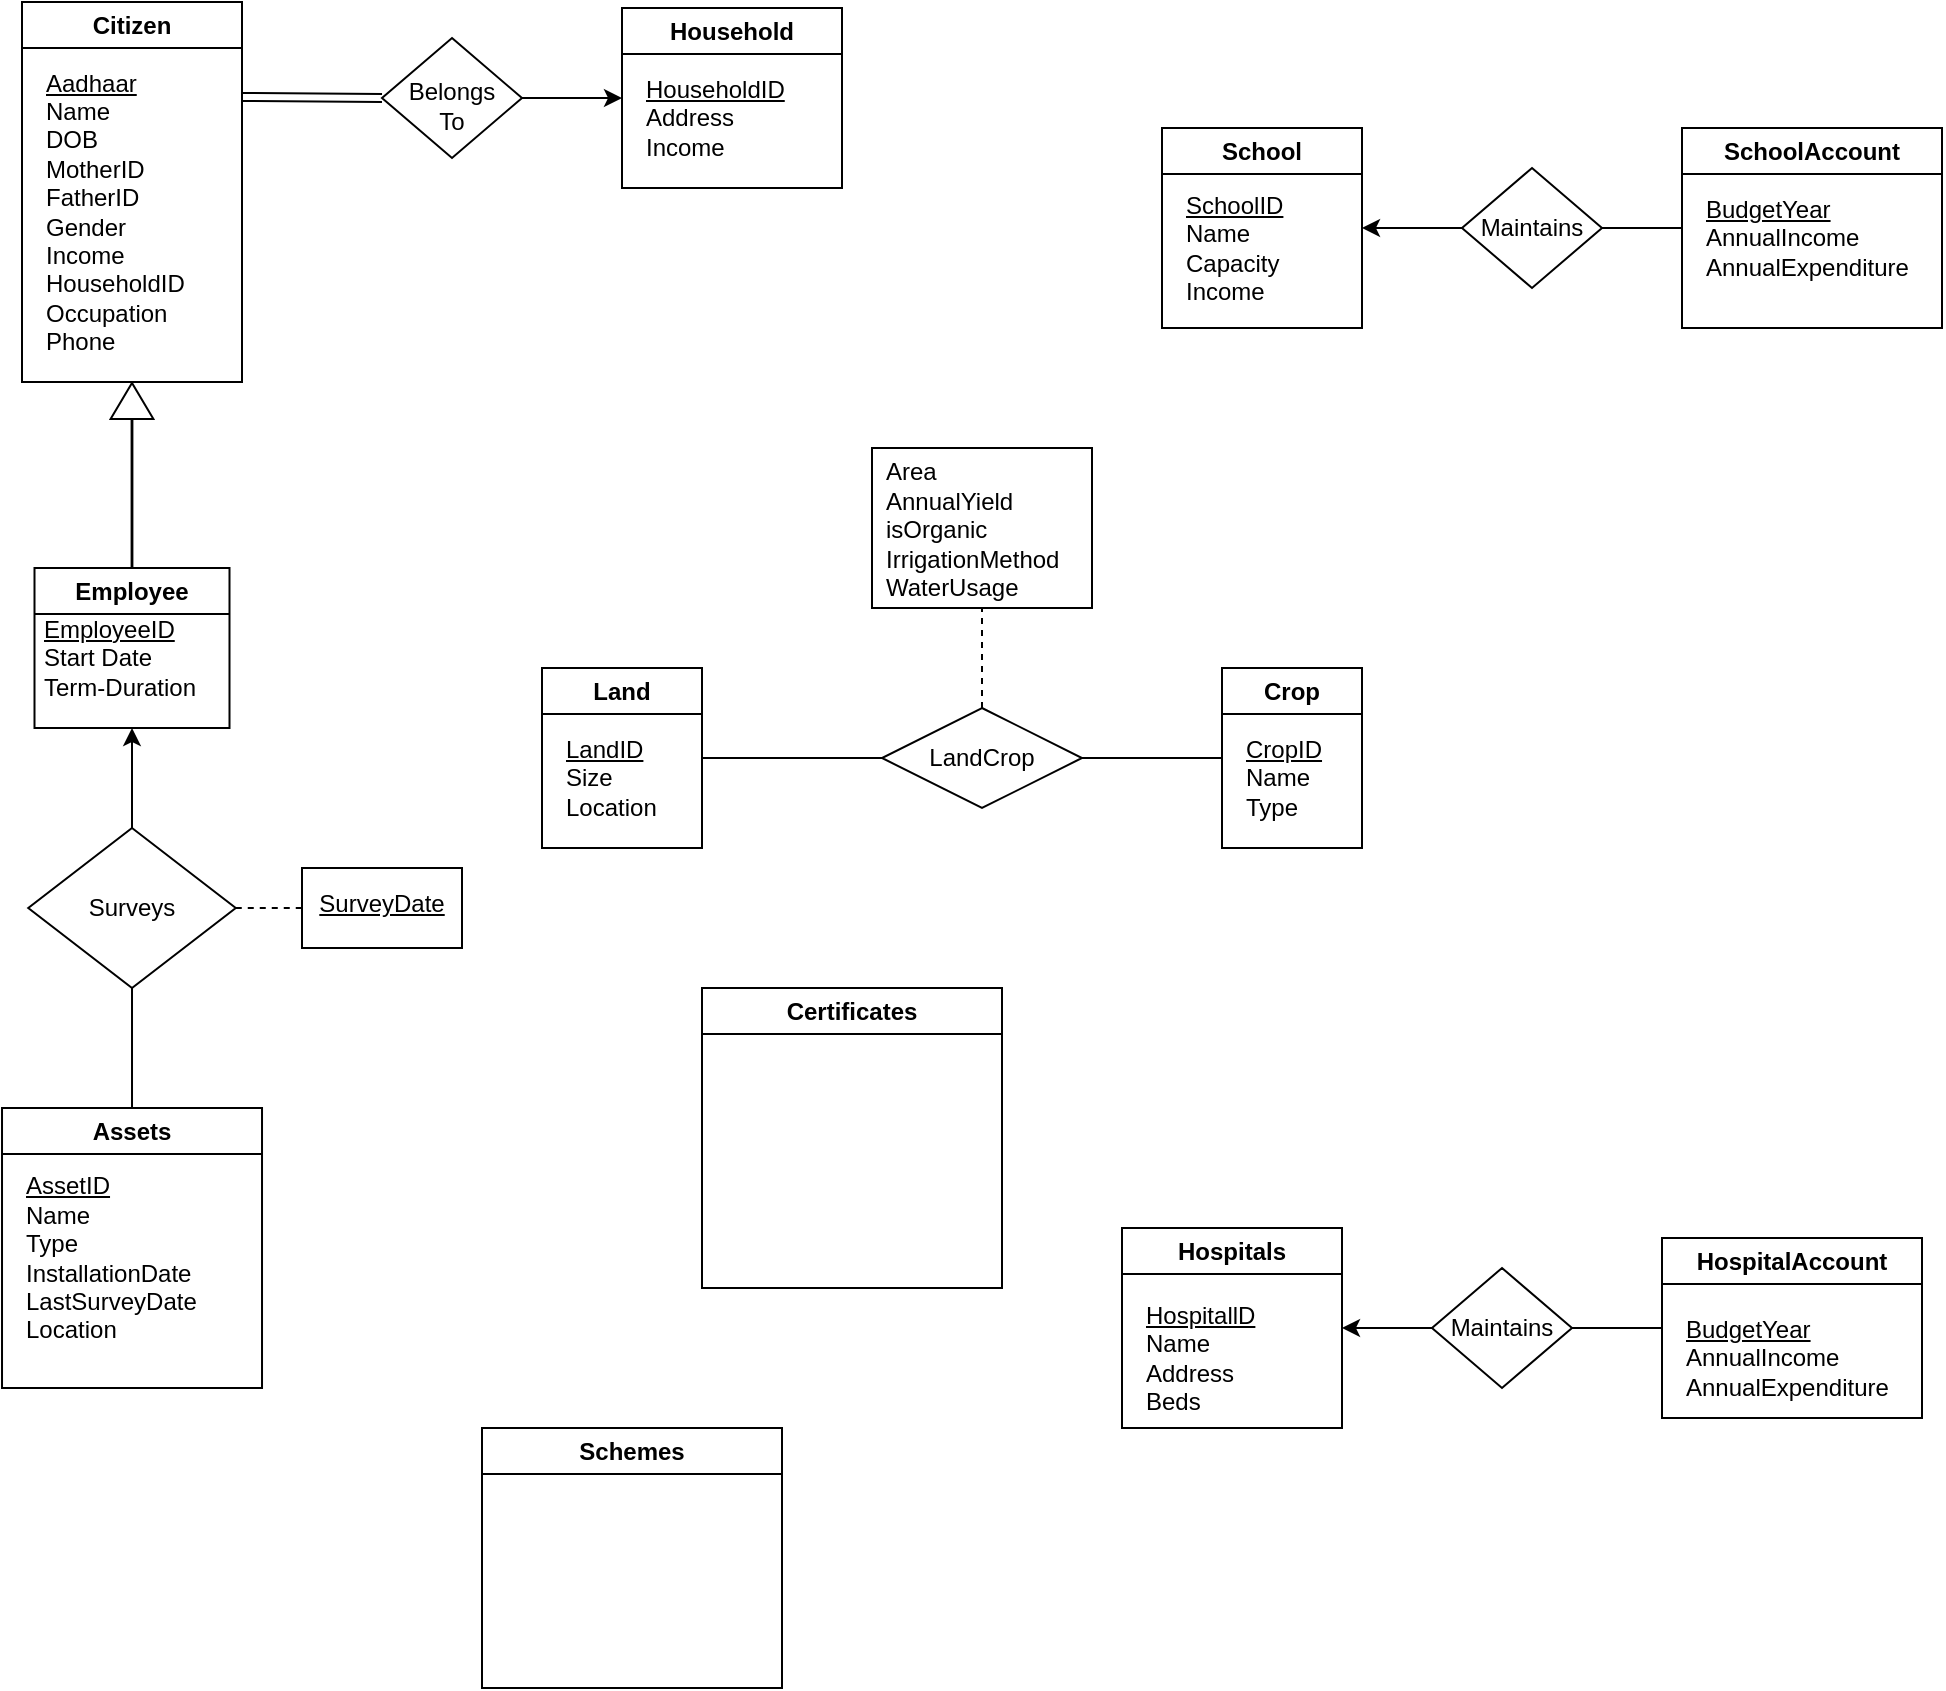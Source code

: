 <mxfile version="26.0.16">
  <diagram name="Page-1" id="xlPOJEpFGTMCNW6hLCcL">
    <mxGraphModel dx="821" dy="415" grid="1" gridSize="10" guides="1" tooltips="1" connect="1" arrows="1" fold="1" page="1" pageScale="1" pageWidth="1169" pageHeight="1654" math="0" shadow="0">
      <root>
        <mxCell id="0" />
        <mxCell id="1" parent="0" />
        <mxCell id="tCC1x4YOR8sQ6aWQIFP9-16" value="Citizen" style="swimlane;whiteSpace=wrap;html=1;" vertex="1" parent="1">
          <mxGeometry x="170" y="87" width="110" height="190" as="geometry" />
        </mxCell>
        <mxCell id="tCC1x4YOR8sQ6aWQIFP9-29" value="&lt;div&gt;&lt;u&gt;Aadhaar&lt;/u&gt;&lt;/div&gt;&lt;div&gt;&lt;span style=&quot;background-color: transparent; color: light-dark(rgb(0, 0, 0), rgb(255, 255, 255));&quot;&gt;Name&lt;/span&gt;&lt;/div&gt;&lt;div&gt;DOB&lt;/div&gt;&lt;div&gt;MotherID&lt;/div&gt;&lt;div&gt;FatherID&lt;/div&gt;&lt;div&gt;Gender&lt;/div&gt;&lt;div&gt;Income&lt;/div&gt;&lt;div&gt;HouseholdID&lt;/div&gt;&lt;div&gt;Occupation&lt;/div&gt;&lt;div&gt;Phone&amp;nbsp;&lt;/div&gt;" style="text;html=1;align=left;verticalAlign=middle;whiteSpace=wrap;rounded=0;" vertex="1" parent="tCC1x4YOR8sQ6aWQIFP9-16">
          <mxGeometry x="10" y="30" width="80" height="150" as="geometry" />
        </mxCell>
        <mxCell id="tCC1x4YOR8sQ6aWQIFP9-17" value="Certificates" style="swimlane;whiteSpace=wrap;html=1;" vertex="1" parent="1">
          <mxGeometry x="510" y="580" width="150" height="150" as="geometry" />
        </mxCell>
        <mxCell id="tCC1x4YOR8sQ6aWQIFP9-18" value="Land" style="swimlane;whiteSpace=wrap;html=1;" vertex="1" parent="1">
          <mxGeometry x="430" y="420" width="80" height="90" as="geometry" />
        </mxCell>
        <mxCell id="tCC1x4YOR8sQ6aWQIFP9-38" value="&lt;u&gt;LandID&lt;/u&gt;&lt;div&gt;Size&lt;/div&gt;&lt;div&gt;Location&lt;/div&gt;" style="text;html=1;align=left;verticalAlign=middle;whiteSpace=wrap;rounded=0;" vertex="1" parent="tCC1x4YOR8sQ6aWQIFP9-18">
          <mxGeometry x="10" y="30" width="65" height="50" as="geometry" />
        </mxCell>
        <mxCell id="tCC1x4YOR8sQ6aWQIFP9-19" value="Household" style="swimlane;whiteSpace=wrap;html=1;" vertex="1" parent="1">
          <mxGeometry x="470" y="90" width="110" height="90" as="geometry" />
        </mxCell>
        <mxCell id="tCC1x4YOR8sQ6aWQIFP9-73" value="&lt;div&gt;&lt;u&gt;HouseholdID&lt;/u&gt;&lt;/div&gt;&lt;div&gt;Address&lt;/div&gt;&lt;div&gt;Income&lt;/div&gt;" style="text;html=1;align=left;verticalAlign=middle;whiteSpace=wrap;rounded=0;" vertex="1" parent="tCC1x4YOR8sQ6aWQIFP9-19">
          <mxGeometry x="10" y="30" width="90" height="50" as="geometry" />
        </mxCell>
        <mxCell id="tCC1x4YOR8sQ6aWQIFP9-20" value="School" style="swimlane;whiteSpace=wrap;html=1;" vertex="1" parent="1">
          <mxGeometry x="740" y="150" width="100" height="100" as="geometry" />
        </mxCell>
        <mxCell id="tCC1x4YOR8sQ6aWQIFP9-49" value="&lt;div&gt;&lt;u&gt;SchoolID&lt;/u&gt;&lt;/div&gt;&lt;div&gt;Name&lt;/div&gt;&lt;div&gt;Capacity&lt;/div&gt;&lt;div&gt;Income&lt;/div&gt;" style="text;html=1;align=left;verticalAlign=middle;whiteSpace=wrap;rounded=0;" vertex="1" parent="tCC1x4YOR8sQ6aWQIFP9-20">
          <mxGeometry x="10" y="30" width="70" height="60" as="geometry" />
        </mxCell>
        <mxCell id="tCC1x4YOR8sQ6aWQIFP9-21" value="Crop" style="swimlane;whiteSpace=wrap;html=1;" vertex="1" parent="1">
          <mxGeometry x="770" y="420" width="70" height="90" as="geometry" />
        </mxCell>
        <mxCell id="tCC1x4YOR8sQ6aWQIFP9-39" value="&lt;u&gt;CropID&lt;/u&gt;&lt;div&gt;Name&lt;/div&gt;&lt;div&gt;Type&lt;/div&gt;" style="text;html=1;align=left;verticalAlign=middle;whiteSpace=wrap;rounded=0;" vertex="1" parent="tCC1x4YOR8sQ6aWQIFP9-21">
          <mxGeometry x="10" y="30" width="60" height="50" as="geometry" />
        </mxCell>
        <mxCell id="tCC1x4YOR8sQ6aWQIFP9-22" value="SchoolAccount" style="swimlane;whiteSpace=wrap;html=1;" vertex="1" parent="1">
          <mxGeometry x="1000" y="150" width="130" height="100" as="geometry" />
        </mxCell>
        <mxCell id="tCC1x4YOR8sQ6aWQIFP9-50" value="&lt;div&gt;&lt;span style=&quot;background-color: transparent; color: light-dark(rgb(0, 0, 0), rgb(255, 255, 255));&quot;&gt;&lt;u&gt;BudgetYear&lt;/u&gt;&lt;/span&gt;&lt;/div&gt;&lt;div&gt;AnnualIncome&lt;/div&gt;&lt;div&gt;AnnualExpenditure&lt;/div&gt;" style="text;html=1;align=left;verticalAlign=middle;whiteSpace=wrap;rounded=0;" vertex="1" parent="tCC1x4YOR8sQ6aWQIFP9-22">
          <mxGeometry x="10" y="30" width="110" height="50" as="geometry" />
        </mxCell>
        <mxCell id="tCC1x4YOR8sQ6aWQIFP9-23" value="HospitalAccount" style="swimlane;whiteSpace=wrap;html=1;" vertex="1" parent="1">
          <mxGeometry x="990" y="705" width="130" height="90" as="geometry" />
        </mxCell>
        <mxCell id="tCC1x4YOR8sQ6aWQIFP9-53" value="&lt;div&gt;&lt;span style=&quot;background-color: transparent; color: light-dark(rgb(0, 0, 0), rgb(255, 255, 255));&quot;&gt;&lt;u&gt;BudgetYear&lt;/u&gt;&lt;/span&gt;&lt;/div&gt;&lt;div&gt;AnnualIncome&lt;/div&gt;&lt;div&gt;AnnualExpenditure&lt;/div&gt;" style="text;html=1;align=left;verticalAlign=middle;whiteSpace=wrap;rounded=0;" vertex="1" parent="tCC1x4YOR8sQ6aWQIFP9-23">
          <mxGeometry x="10" y="35" width="110" height="50" as="geometry" />
        </mxCell>
        <mxCell id="tCC1x4YOR8sQ6aWQIFP9-24" value="Hospitals" style="swimlane;whiteSpace=wrap;html=1;" vertex="1" parent="1">
          <mxGeometry x="720" y="700" width="110" height="100" as="geometry" />
        </mxCell>
        <mxCell id="tCC1x4YOR8sQ6aWQIFP9-52" value="&lt;div&gt;&lt;u&gt;HospitallD&lt;/u&gt;&lt;/div&gt;&lt;div&gt;Name&lt;/div&gt;&lt;div&gt;Address&lt;/div&gt;&lt;div&gt;Beds&lt;/div&gt;" style="text;html=1;align=left;verticalAlign=middle;whiteSpace=wrap;rounded=0;" vertex="1" parent="tCC1x4YOR8sQ6aWQIFP9-24">
          <mxGeometry x="10" y="30" width="90" height="70" as="geometry" />
        </mxCell>
        <mxCell id="tCC1x4YOR8sQ6aWQIFP9-25" value="Schemes" style="swimlane;whiteSpace=wrap;html=1;" vertex="1" parent="1">
          <mxGeometry x="400" y="800" width="150" height="130" as="geometry" />
        </mxCell>
        <mxCell id="tCC1x4YOR8sQ6aWQIFP9-26" value="Assets" style="swimlane;whiteSpace=wrap;html=1;startSize=23;" vertex="1" parent="1">
          <mxGeometry x="160.01" y="640" width="130" height="140" as="geometry" />
        </mxCell>
        <mxCell id="tCC1x4YOR8sQ6aWQIFP9-54" value="&lt;div&gt;&lt;u&gt;AssetID&lt;/u&gt;&lt;/div&gt;&lt;div&gt;Name&lt;/div&gt;&lt;div&gt;Type&lt;/div&gt;&lt;div&gt;InstallationDate&lt;/div&gt;&lt;div&gt;LastSurveyDate&lt;/div&gt;&lt;div&gt;Location&lt;/div&gt;" style="text;html=1;align=left;verticalAlign=middle;whiteSpace=wrap;rounded=0;" vertex="1" parent="tCC1x4YOR8sQ6aWQIFP9-26">
          <mxGeometry x="10" y="30" width="100" height="90" as="geometry" />
        </mxCell>
        <mxCell id="tCC1x4YOR8sQ6aWQIFP9-28" value="Employee" style="swimlane;whiteSpace=wrap;html=1;" vertex="1" parent="1">
          <mxGeometry x="176.25" y="370" width="97.5" height="80" as="geometry" />
        </mxCell>
        <mxCell id="tCC1x4YOR8sQ6aWQIFP9-32" value="&lt;div&gt;&lt;u&gt;EmployeeID&lt;/u&gt;&lt;/div&gt;&lt;div&gt;&lt;span style=&quot;background-color: transparent; color: light-dark(rgb(0, 0, 0), rgb(255, 255, 255));&quot;&gt;Start Date&lt;/span&gt;&lt;/div&gt;&lt;div&gt;Term-Duration&lt;/div&gt;" style="text;html=1;align=left;verticalAlign=middle;whiteSpace=wrap;rounded=0;" vertex="1" parent="tCC1x4YOR8sQ6aWQIFP9-28">
          <mxGeometry x="3.12" y="20" width="85" height="50" as="geometry" />
        </mxCell>
        <mxCell id="tCC1x4YOR8sQ6aWQIFP9-36" value="" style="shape=flexArrow;endArrow=classic;html=1;rounded=0;entryX=0.5;entryY=1;entryDx=0;entryDy=0;exitX=0.5;exitY=0;exitDx=0;exitDy=0;width=0.4;endSize=5.668;" edge="1" parent="1" source="tCC1x4YOR8sQ6aWQIFP9-28" target="tCC1x4YOR8sQ6aWQIFP9-16">
          <mxGeometry width="50" height="50" relative="1" as="geometry">
            <mxPoint x="330" y="380" as="sourcePoint" />
            <mxPoint x="380" y="330" as="targetPoint" />
          </mxGeometry>
        </mxCell>
        <mxCell id="tCC1x4YOR8sQ6aWQIFP9-40" value="" style="rhombus;whiteSpace=wrap;html=1;" vertex="1" parent="1">
          <mxGeometry x="600" y="440" width="100" height="50" as="geometry" />
        </mxCell>
        <mxCell id="tCC1x4YOR8sQ6aWQIFP9-41" value="LandCrop" style="text;html=1;align=center;verticalAlign=middle;whiteSpace=wrap;rounded=0;" vertex="1" parent="1">
          <mxGeometry x="620" y="450" width="60" height="30" as="geometry" />
        </mxCell>
        <mxCell id="tCC1x4YOR8sQ6aWQIFP9-43" value="" style="endArrow=none;html=1;rounded=0;entryX=0;entryY=0.5;entryDx=0;entryDy=0;exitX=1;exitY=0.5;exitDx=0;exitDy=0;" edge="1" parent="1" source="tCC1x4YOR8sQ6aWQIFP9-18" target="tCC1x4YOR8sQ6aWQIFP9-40">
          <mxGeometry width="50" height="50" relative="1" as="geometry">
            <mxPoint x="460" y="440" as="sourcePoint" />
            <mxPoint x="510" y="390" as="targetPoint" />
          </mxGeometry>
        </mxCell>
        <mxCell id="tCC1x4YOR8sQ6aWQIFP9-44" value="" style="endArrow=none;html=1;rounded=0;entryX=0;entryY=0.5;entryDx=0;entryDy=0;exitX=1;exitY=0.5;exitDx=0;exitDy=0;" edge="1" parent="1" source="tCC1x4YOR8sQ6aWQIFP9-40" target="tCC1x4YOR8sQ6aWQIFP9-21">
          <mxGeometry width="50" height="50" relative="1" as="geometry">
            <mxPoint x="460" y="440" as="sourcePoint" />
            <mxPoint x="510" y="390" as="targetPoint" />
          </mxGeometry>
        </mxCell>
        <mxCell id="tCC1x4YOR8sQ6aWQIFP9-46" value="" style="endArrow=none;dashed=1;html=1;rounded=0;exitX=0.5;exitY=0;exitDx=0;exitDy=0;entryX=0.5;entryY=1;entryDx=0;entryDy=0;" edge="1" parent="1" source="tCC1x4YOR8sQ6aWQIFP9-40" target="tCC1x4YOR8sQ6aWQIFP9-47">
          <mxGeometry width="50" height="50" relative="1" as="geometry">
            <mxPoint x="460" y="440" as="sourcePoint" />
            <mxPoint x="650" y="400" as="targetPoint" />
          </mxGeometry>
        </mxCell>
        <mxCell id="tCC1x4YOR8sQ6aWQIFP9-47" value="" style="rounded=0;whiteSpace=wrap;html=1;" vertex="1" parent="1">
          <mxGeometry x="595" y="310" width="110" height="80" as="geometry" />
        </mxCell>
        <mxCell id="tCC1x4YOR8sQ6aWQIFP9-48" value="&lt;div&gt;Area&lt;/div&gt;&lt;div&gt;&lt;span style=&quot;background-color: transparent; color: light-dark(rgb(0, 0, 0), rgb(255, 255, 255));&quot;&gt;AnnualYield&lt;/span&gt;&lt;/div&gt;&lt;div&gt;&lt;span style=&quot;background-color: transparent; color: light-dark(rgb(0, 0, 0), rgb(255, 255, 255));&quot;&gt;isOrganic&lt;/span&gt;&lt;/div&gt;&lt;div&gt;&lt;span style=&quot;background-color: transparent; color: light-dark(rgb(0, 0, 0), rgb(255, 255, 255));&quot;&gt;IrrigationMethod&lt;/span&gt;&lt;/div&gt;&lt;div&gt;&lt;span style=&quot;background-color: transparent; color: light-dark(rgb(0, 0, 0), rgb(255, 255, 255));&quot;&gt;WaterUsage&lt;/span&gt;&lt;/div&gt;&lt;div&gt;&lt;br&gt;&lt;/div&gt;" style="text;html=1;align=left;verticalAlign=middle;whiteSpace=wrap;rounded=0;" vertex="1" parent="1">
          <mxGeometry x="600" y="325" width="100" height="65" as="geometry" />
        </mxCell>
        <mxCell id="tCC1x4YOR8sQ6aWQIFP9-59" style="edgeStyle=orthogonalEdgeStyle;rounded=0;orthogonalLoop=1;jettySize=auto;html=1;exitX=0.5;exitY=0;exitDx=0;exitDy=0;entryX=0.5;entryY=1;entryDx=0;entryDy=0;" edge="1" parent="1" source="tCC1x4YOR8sQ6aWQIFP9-57" target="tCC1x4YOR8sQ6aWQIFP9-28">
          <mxGeometry relative="1" as="geometry">
            <mxPoint x="220" y="460" as="targetPoint" />
          </mxGeometry>
        </mxCell>
        <mxCell id="tCC1x4YOR8sQ6aWQIFP9-57" value="" style="rhombus;whiteSpace=wrap;html=1;" vertex="1" parent="1">
          <mxGeometry x="173.13" y="500" width="103.75" height="80" as="geometry" />
        </mxCell>
        <mxCell id="tCC1x4YOR8sQ6aWQIFP9-58" value="&lt;div&gt;Surveys&lt;/div&gt;" style="text;html=1;align=center;verticalAlign=middle;whiteSpace=wrap;rounded=0;" vertex="1" parent="1">
          <mxGeometry x="190.94" y="522.5" width="68.12" height="35" as="geometry" />
        </mxCell>
        <mxCell id="tCC1x4YOR8sQ6aWQIFP9-60" value="" style="endArrow=none;html=1;rounded=0;entryX=0.5;entryY=1;entryDx=0;entryDy=0;exitX=0.5;exitY=0;exitDx=0;exitDy=0;" edge="1" parent="1" source="tCC1x4YOR8sQ6aWQIFP9-26" target="tCC1x4YOR8sQ6aWQIFP9-57">
          <mxGeometry width="50" height="50" relative="1" as="geometry">
            <mxPoint x="360" y="640" as="sourcePoint" />
            <mxPoint x="410" y="590" as="targetPoint" />
          </mxGeometry>
        </mxCell>
        <mxCell id="tCC1x4YOR8sQ6aWQIFP9-61" value="" style="endArrow=none;dashed=1;html=1;rounded=0;exitX=1;exitY=0.5;exitDx=0;exitDy=0;" edge="1" parent="1" source="tCC1x4YOR8sQ6aWQIFP9-57" target="tCC1x4YOR8sQ6aWQIFP9-62">
          <mxGeometry width="50" height="50" relative="1" as="geometry">
            <mxPoint x="390" y="560" as="sourcePoint" />
            <mxPoint x="330" y="540" as="targetPoint" />
          </mxGeometry>
        </mxCell>
        <mxCell id="tCC1x4YOR8sQ6aWQIFP9-62" value="" style="rounded=0;whiteSpace=wrap;html=1;" vertex="1" parent="1">
          <mxGeometry x="310" y="520" width="80" height="40" as="geometry" />
        </mxCell>
        <mxCell id="tCC1x4YOR8sQ6aWQIFP9-63" value="&lt;u&gt;SurveyDate&lt;/u&gt;" style="text;html=1;align=center;verticalAlign=middle;whiteSpace=wrap;rounded=0;" vertex="1" parent="1">
          <mxGeometry x="320" y="522.5" width="60" height="30" as="geometry" />
        </mxCell>
        <mxCell id="tCC1x4YOR8sQ6aWQIFP9-66" style="edgeStyle=orthogonalEdgeStyle;rounded=0;orthogonalLoop=1;jettySize=auto;html=1;exitX=0;exitY=0.5;exitDx=0;exitDy=0;entryX=1;entryY=0.5;entryDx=0;entryDy=0;" edge="1" parent="1" source="tCC1x4YOR8sQ6aWQIFP9-64" target="tCC1x4YOR8sQ6aWQIFP9-20">
          <mxGeometry relative="1" as="geometry" />
        </mxCell>
        <mxCell id="tCC1x4YOR8sQ6aWQIFP9-64" value="" style="rhombus;whiteSpace=wrap;html=1;" vertex="1" parent="1">
          <mxGeometry x="890" y="170" width="70" height="60" as="geometry" />
        </mxCell>
        <mxCell id="tCC1x4YOR8sQ6aWQIFP9-65" value="Maintains" style="text;html=1;align=center;verticalAlign=middle;whiteSpace=wrap;rounded=0;" vertex="1" parent="1">
          <mxGeometry x="895" y="185" width="60" height="30" as="geometry" />
        </mxCell>
        <mxCell id="tCC1x4YOR8sQ6aWQIFP9-67" value="" style="endArrow=none;html=1;rounded=0;entryX=0;entryY=0.5;entryDx=0;entryDy=0;exitX=1;exitY=0.5;exitDx=0;exitDy=0;" edge="1" parent="1" source="tCC1x4YOR8sQ6aWQIFP9-64" target="tCC1x4YOR8sQ6aWQIFP9-22">
          <mxGeometry width="50" height="50" relative="1" as="geometry">
            <mxPoint x="930" y="220" as="sourcePoint" />
            <mxPoint x="980" y="170" as="targetPoint" />
          </mxGeometry>
        </mxCell>
        <mxCell id="tCC1x4YOR8sQ6aWQIFP9-68" style="edgeStyle=orthogonalEdgeStyle;rounded=0;orthogonalLoop=1;jettySize=auto;html=1;exitX=0;exitY=0.5;exitDx=0;exitDy=0;entryX=1;entryY=0.5;entryDx=0;entryDy=0;" edge="1" parent="1" source="tCC1x4YOR8sQ6aWQIFP9-69" target="tCC1x4YOR8sQ6aWQIFP9-24">
          <mxGeometry relative="1" as="geometry">
            <mxPoint x="840" y="750" as="targetPoint" />
          </mxGeometry>
        </mxCell>
        <mxCell id="tCC1x4YOR8sQ6aWQIFP9-69" value="" style="rhombus;whiteSpace=wrap;html=1;" vertex="1" parent="1">
          <mxGeometry x="875" y="720" width="70" height="60" as="geometry" />
        </mxCell>
        <mxCell id="tCC1x4YOR8sQ6aWQIFP9-70" value="Maintains" style="text;html=1;align=center;verticalAlign=middle;whiteSpace=wrap;rounded=0;" vertex="1" parent="1">
          <mxGeometry x="880" y="735" width="60" height="30" as="geometry" />
        </mxCell>
        <mxCell id="tCC1x4YOR8sQ6aWQIFP9-71" value="" style="endArrow=none;html=1;rounded=0;entryX=0;entryY=0.5;entryDx=0;entryDy=0;exitX=1;exitY=0.5;exitDx=0;exitDy=0;" edge="1" parent="1" source="tCC1x4YOR8sQ6aWQIFP9-69" target="tCC1x4YOR8sQ6aWQIFP9-23">
          <mxGeometry width="50" height="50" relative="1" as="geometry">
            <mxPoint x="930" y="770" as="sourcePoint" />
            <mxPoint x="1000" y="750" as="targetPoint" />
          </mxGeometry>
        </mxCell>
        <mxCell id="tCC1x4YOR8sQ6aWQIFP9-80" style="edgeStyle=orthogonalEdgeStyle;rounded=0;orthogonalLoop=1;jettySize=auto;html=1;entryX=0;entryY=0.5;entryDx=0;entryDy=0;" edge="1" parent="1" source="tCC1x4YOR8sQ6aWQIFP9-75" target="tCC1x4YOR8sQ6aWQIFP9-19">
          <mxGeometry relative="1" as="geometry" />
        </mxCell>
        <mxCell id="tCC1x4YOR8sQ6aWQIFP9-75" value="" style="rhombus;whiteSpace=wrap;html=1;" vertex="1" parent="1">
          <mxGeometry x="350" y="105" width="70" height="60" as="geometry" />
        </mxCell>
        <mxCell id="tCC1x4YOR8sQ6aWQIFP9-76" value="Belongs To" style="text;html=1;align=center;verticalAlign=middle;whiteSpace=wrap;rounded=0;" vertex="1" parent="1">
          <mxGeometry x="355" y="124" width="60" height="30" as="geometry" />
        </mxCell>
        <mxCell id="tCC1x4YOR8sQ6aWQIFP9-81" value="" style="shape=link;html=1;rounded=0;exitX=1;exitY=0.25;exitDx=0;exitDy=0;entryX=0;entryY=0.5;entryDx=0;entryDy=0;" edge="1" parent="1" source="tCC1x4YOR8sQ6aWQIFP9-16" target="tCC1x4YOR8sQ6aWQIFP9-75">
          <mxGeometry relative="1" as="geometry">
            <mxPoint x="300" y="165" as="sourcePoint" />
            <mxPoint x="460" y="165" as="targetPoint" />
          </mxGeometry>
        </mxCell>
      </root>
    </mxGraphModel>
  </diagram>
</mxfile>
